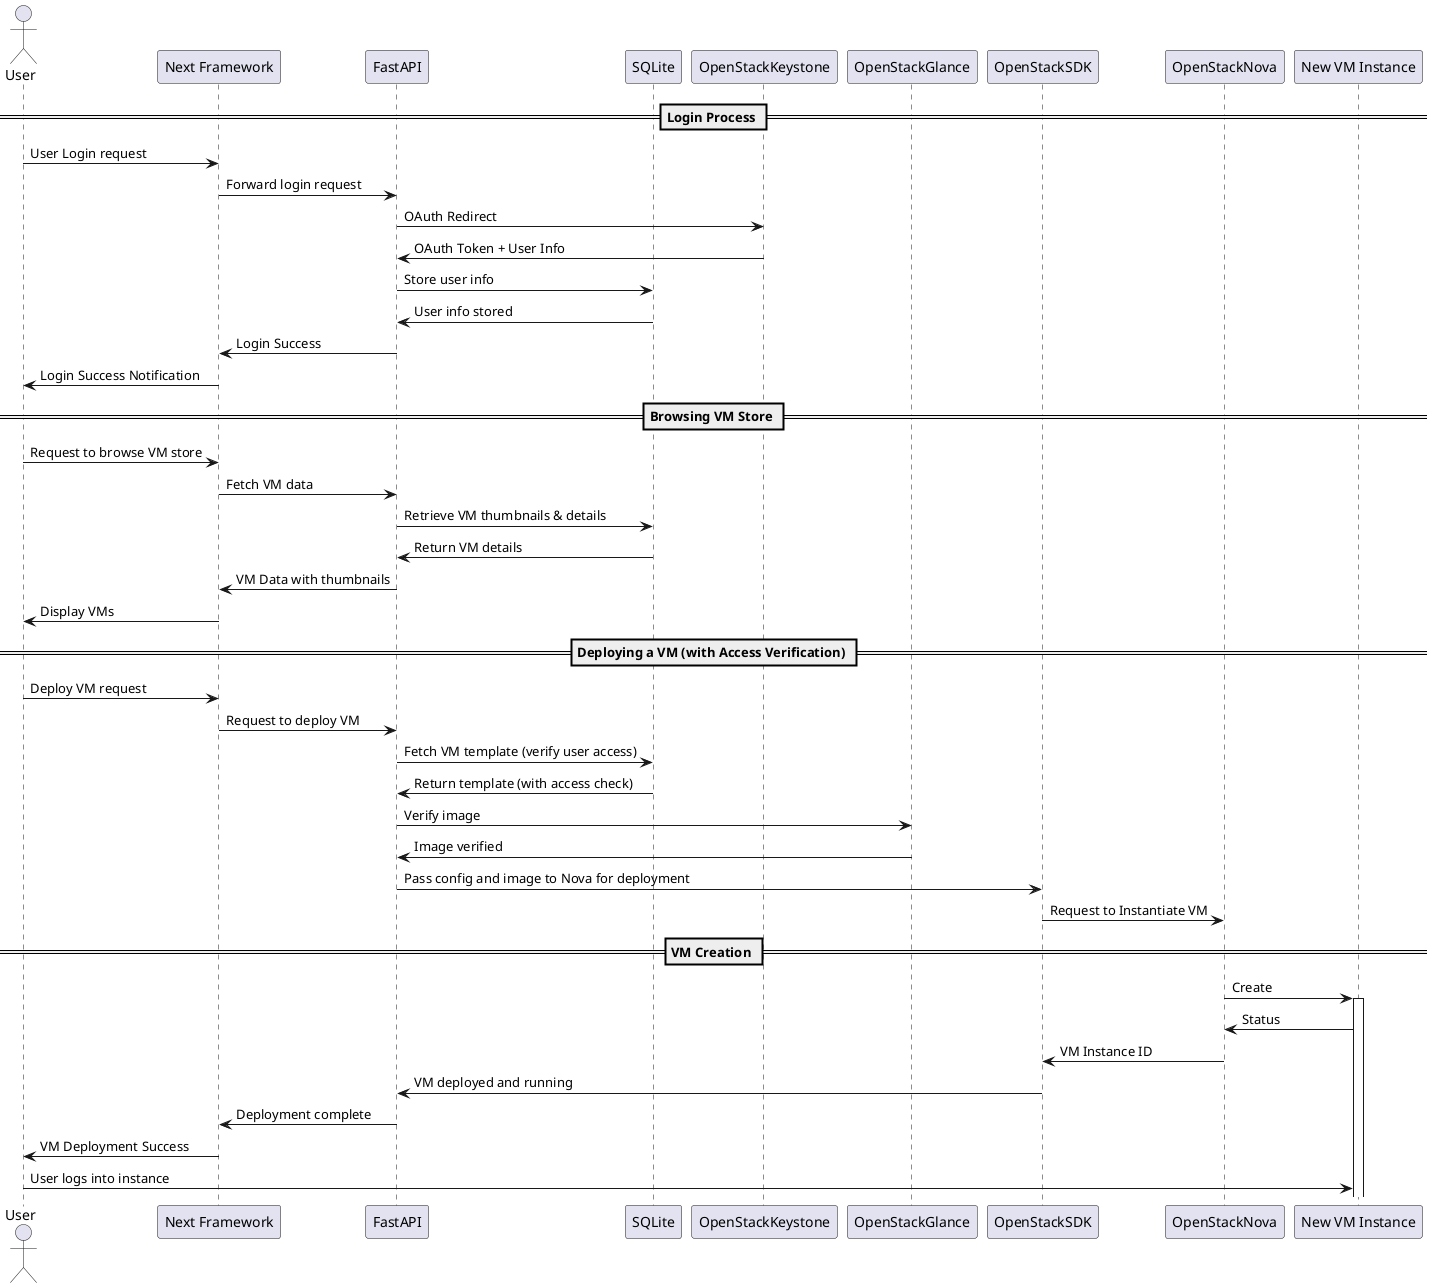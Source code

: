 @startuml
actor User as U
participant "Next Framework" as NextFramework
participant FastAPI as FastAPI
participant SQLite as SQLite
participant OpenStackKeystone as OpenStackKeystone
participant OpenStackGlance as OpenStackGlance
participant OpenStackSDK as OpenStackSDK
participant OpenStackNova as OpenStackNova
participant "New VM Instance" as VMInstance

== Login Process ==
U -> NextFramework: User Login request
NextFramework -> FastAPI: Forward login request
FastAPI -> OpenStackKeystone: OAuth Redirect
OpenStackKeystone -> FastAPI: OAuth Token + User Info
FastAPI -> SQLite: Store user info
SQLite -> FastAPI: User info stored
FastAPI -> NextFramework: Login Success
NextFramework -> U: Login Success Notification

== Browsing VM Store ==
U -> NextFramework: Request to browse VM store
NextFramework -> FastAPI: Fetch VM data
FastAPI -> SQLite: Retrieve VM thumbnails & details
SQLite -> FastAPI: Return VM details
FastAPI -> NextFramework: VM Data with thumbnails
NextFramework -> U: Display VMs

== Deploying a VM (with Access Verification) ==
U -> NextFramework: Deploy VM request
NextFramework -> FastAPI: Request to deploy VM
FastAPI -> SQLite: Fetch VM template (verify user access)
SQLite -> FastAPI: Return template (with access check)
FastAPI -> OpenStackGlance: Verify image
OpenStackGlance -> FastAPI: Image verified
FastAPI -> OpenStackSDK: Pass config and image to Nova for deployment
OpenStackSDK -> OpenStackNova: Request to Instantiate VM
== VM Creation ==
OpenStackNova -> VMInstance: Create
activate VMInstance
VMInstance -> OpenStackNova: Status
OpenStackNova -> OpenStackSDK: VM Instance ID


OpenStackSDK -> FastAPI: VM deployed and running
FastAPI -> NextFramework: Deployment complete
NextFramework -> U: VM Deployment Success

U -> VMInstance: User logs into instance

@enduml
